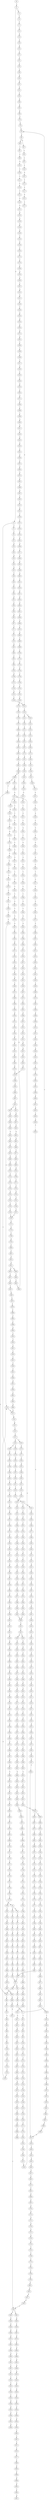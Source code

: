 strict digraph  {
	S0 -> S1 [ label = C ];
	S1 -> S2 [ label = C ];
	S1 -> S3 [ label = A ];
	S2 -> S4 [ label = T ];
	S3 -> S5 [ label = T ];
	S3 -> S6 [ label = C ];
	S4 -> S7 [ label = T ];
	S5 -> S8 [ label = C ];
	S6 -> S9 [ label = G ];
	S6 -> S10 [ label = C ];
	S7 -> S11 [ label = C ];
	S8 -> S12 [ label = C ];
	S9 -> S13 [ label = C ];
	S10 -> S14 [ label = C ];
	S11 -> S15 [ label = G ];
	S12 -> S16 [ label = G ];
	S13 -> S17 [ label = G ];
	S14 -> S18 [ label = G ];
	S15 -> S19 [ label = T ];
	S16 -> S20 [ label = C ];
	S17 -> S21 [ label = C ];
	S18 -> S22 [ label = T ];
	S19 -> S23 [ label = A ];
	S20 -> S24 [ label = A ];
	S21 -> S25 [ label = A ];
	S22 -> S26 [ label = A ];
	S23 -> S27 [ label = C ];
	S24 -> S28 [ label = C ];
	S25 -> S29 [ label = C ];
	S26 -> S30 [ label = C ];
	S27 -> S31 [ label = T ];
	S28 -> S32 [ label = G ];
	S29 -> S33 [ label = G ];
	S30 -> S34 [ label = G ];
	S31 -> S35 [ label = T ];
	S32 -> S36 [ label = T ];
	S33 -> S37 [ label = T ];
	S34 -> S38 [ label = T ];
	S35 -> S39 [ label = C ];
	S36 -> S40 [ label = C ];
	S37 -> S41 [ label = C ];
	S38 -> S42 [ label = C ];
	S39 -> S43 [ label = A ];
	S40 -> S44 [ label = G ];
	S41 -> S45 [ label = C ];
	S42 -> S46 [ label = C ];
	S43 -> S47 [ label = A ];
	S44 -> S48 [ label = A ];
	S45 -> S49 [ label = A ];
	S46 -> S50 [ label = A ];
	S47 -> S51 [ label = G ];
	S48 -> S52 [ label = G ];
	S49 -> S53 [ label = G ];
	S50 -> S54 [ label = G ];
	S51 -> S55 [ label = C ];
	S52 -> S56 [ label = C ];
	S53 -> S57 [ label = C ];
	S54 -> S57 [ label = C ];
	S55 -> S58 [ label = G ];
	S56 -> S59 [ label = G ];
	S57 -> S60 [ label = T ];
	S57 -> S61 [ label = G ];
	S58 -> S62 [ label = A ];
	S59 -> S63 [ label = A ];
	S60 -> S64 [ label = T ];
	S61 -> S65 [ label = A ];
	S62 -> S66 [ label = G ];
	S63 -> S67 [ label = G ];
	S64 -> S68 [ label = C ];
	S65 -> S69 [ label = G ];
	S66 -> S70 [ label = T ];
	S67 -> S71 [ label = T ];
	S68 -> S72 [ label = A ];
	S69 -> S73 [ label = T ];
	S70 -> S74 [ label = C ];
	S71 -> S75 [ label = C ];
	S72 -> S76 [ label = C ];
	S73 -> S77 [ label = C ];
	S74 -> S78 [ label = C ];
	S75 -> S79 [ label = G ];
	S76 -> S80 [ label = G ];
	S77 -> S78 [ label = C ];
	S77 -> S81 [ label = T ];
	S78 -> S82 [ label = C ];
	S79 -> S83 [ label = A ];
	S80 -> S84 [ label = C ];
	S81 -> S85 [ label = C ];
	S82 -> S86 [ label = T ];
	S82 -> S87 [ label = G ];
	S83 -> S88 [ label = A ];
	S84 -> S89 [ label = C ];
	S85 -> S90 [ label = G ];
	S86 -> S91 [ label = C ];
	S87 -> S92 [ label = C ];
	S88 -> S93 [ label = C ];
	S89 -> S94 [ label = C ];
	S90 -> S95 [ label = T ];
	S91 -> S96 [ label = C ];
	S92 -> S97 [ label = C ];
	S93 -> S98 [ label = C ];
	S94 -> S99 [ label = T ];
	S95 -> S100 [ label = C ];
	S96 -> S101 [ label = G ];
	S97 -> S102 [ label = T ];
	S98 -> S103 [ label = T ];
	S99 -> S104 [ label = T ];
	S100 -> S105 [ label = T ];
	S101 -> S106 [ label = G ];
	S102 -> S107 [ label = G ];
	S103 -> S108 [ label = G ];
	S104 -> S109 [ label = C ];
	S105 -> S110 [ label = G ];
	S106 -> S111 [ label = T ];
	S107 -> S112 [ label = T ];
	S108 -> S113 [ label = T ];
	S109 -> S114 [ label = A ];
	S110 -> S115 [ label = T ];
	S111 -> S116 [ label = C ];
	S112 -> S117 [ label = C ];
	S113 -> S118 [ label = C ];
	S114 -> S119 [ label = T ];
	S115 -> S120 [ label = T ];
	S116 -> S121 [ label = T ];
	S117 -> S122 [ label = G ];
	S118 -> S123 [ label = G ];
	S119 -> S124 [ label = C ];
	S120 -> S125 [ label = C ];
	S121 -> S126 [ label = G ];
	S122 -> S127 [ label = C ];
	S123 -> S128 [ label = C ];
	S124 -> S129 [ label = C ];
	S125 -> S130 [ label = C ];
	S126 -> S131 [ label = G ];
	S127 -> S132 [ label = G ];
	S128 -> S132 [ label = G ];
	S129 -> S133 [ label = A ];
	S130 -> S134 [ label = G ];
	S131 -> S135 [ label = A ];
	S132 -> S136 [ label = C ];
	S133 -> S137 [ label = G ];
	S134 -> S138 [ label = T ];
	S135 -> S139 [ label = G ];
	S136 -> S140 [ label = G ];
	S136 -> S141 [ label = A ];
	S137 -> S142 [ label = A ];
	S138 -> S143 [ label = G ];
	S139 -> S144 [ label = G ];
	S140 -> S145 [ label = A ];
	S141 -> S146 [ label = A ];
	S142 -> S147 [ label = A ];
	S143 -> S148 [ label = G ];
	S144 -> S149 [ label = G ];
	S145 -> S150 [ label = G ];
	S146 -> S151 [ label = C ];
	S147 -> S152 [ label = C ];
	S148 -> S153 [ label = C ];
	S149 -> S154 [ label = T ];
	S150 -> S155 [ label = C ];
	S151 -> S156 [ label = C ];
	S152 -> S157 [ label = C ];
	S153 -> S158 [ label = C ];
	S154 -> S159 [ label = G ];
	S155 -> S160 [ label = A ];
	S156 -> S161 [ label = C ];
	S157 -> S162 [ label = A ];
	S157 -> S163 [ label = G ];
	S158 -> S164 [ label = C ];
	S159 -> S165 [ label = T ];
	S160 -> S166 [ label = G ];
	S161 -> S167 [ label = G ];
	S162 -> S168 [ label = G ];
	S162 -> S169 [ label = C ];
	S163 -> S170 [ label = G ];
	S164 -> S171 [ label = G ];
	S165 -> S172 [ label = T ];
	S166 -> S173 [ label = T ];
	S167 -> S174 [ label = T ];
	S168 -> S175 [ label = A ];
	S169 -> S176 [ label = C ];
	S170 -> S177 [ label = A ];
	S171 -> S178 [ label = T ];
	S172 -> S179 [ label = C ];
	S173 -> S180 [ label = G ];
	S174 -> S181 [ label = A ];
	S175 -> S182 [ label = C ];
	S176 -> S183 [ label = A ];
	S177 -> S184 [ label = C ];
	S178 -> S185 [ label = C ];
	S179 -> S186 [ label = C ];
	S180 -> S187 [ label = C ];
	S181 -> S188 [ label = C ];
	S182 -> S189 [ label = T ];
	S183 -> S190 [ label = C ];
	S184 -> S191 [ label = G ];
	S185 -> S192 [ label = C ];
	S186 -> S193 [ label = A ];
	S187 -> S194 [ label = A ];
	S188 -> S195 [ label = A ];
	S189 -> S196 [ label = C ];
	S190 -> S197 [ label = C ];
	S191 -> S198 [ label = C ];
	S192 -> S199 [ label = A ];
	S193 -> S200 [ label = G ];
	S194 -> S201 [ label = A ];
	S195 -> S202 [ label = G ];
	S196 -> S203 [ label = C ];
	S197 -> S204 [ label = C ];
	S198 -> S205 [ label = C ];
	S199 -> S206 [ label = G ];
	S200 -> S207 [ label = C ];
	S201 -> S208 [ label = C ];
	S202 -> S209 [ label = C ];
	S203 -> S210 [ label = C ];
	S204 -> S211 [ label = C ];
	S205 -> S212 [ label = C ];
	S206 -> S213 [ label = T ];
	S207 -> S214 [ label = A ];
	S208 -> S215 [ label = A ];
	S209 -> S216 [ label = A ];
	S210 -> S217 [ label = A ];
	S211 -> S218 [ label = T ];
	S212 -> S219 [ label = A ];
	S213 -> S220 [ label = A ];
	S214 -> S221 [ label = G ];
	S215 -> S222 [ label = G ];
	S216 -> S223 [ label = G ];
	S217 -> S224 [ label = T ];
	S218 -> S225 [ label = T ];
	S219 -> S226 [ label = T ];
	S220 -> S227 [ label = G ];
	S221 -> S228 [ label = A ];
	S222 -> S229 [ label = C ];
	S223 -> S230 [ label = G ];
	S224 -> S231 [ label = C ];
	S225 -> S232 [ label = C ];
	S226 -> S233 [ label = C ];
	S227 -> S234 [ label = G ];
	S227 -> S235 [ label = C ];
	S228 -> S236 [ label = T ];
	S229 -> S237 [ label = T ];
	S230 -> S238 [ label = T ];
	S231 -> S239 [ label = T ];
	S232 -> S240 [ label = C ];
	S232 -> S241 [ label = G ];
	S233 -> S242 [ label = G ];
	S234 -> S243 [ label = G ];
	S235 -> S244 [ label = T ];
	S236 -> S245 [ label = A ];
	S237 -> S246 [ label = A ];
	S238 -> S247 [ label = G ];
	S239 -> S248 [ label = G ];
	S240 -> S249 [ label = T ];
	S241 -> S250 [ label = A ];
	S242 -> S251 [ label = T ];
	S243 -> S252 [ label = T ];
	S244 -> S253 [ label = C ];
	S245 -> S254 [ label = A ];
	S246 -> S255 [ label = C ];
	S247 -> S256 [ label = C ];
	S248 -> S257 [ label = C ];
	S249 -> S258 [ label = G ];
	S250 -> S259 [ label = T ];
	S251 -> S260 [ label = C ];
	S252 -> S261 [ label = C ];
	S253 -> S262 [ label = C ];
	S254 -> S263 [ label = A ];
	S255 -> S264 [ label = G ];
	S256 -> S265 [ label = A ];
	S257 -> S266 [ label = C ];
	S258 -> S267 [ label = T ];
	S259 -> S268 [ label = C ];
	S260 -> S269 [ label = C ];
	S261 -> S270 [ label = A ];
	S262 -> S271 [ label = A ];
	S263 -> S272 [ label = A ];
	S264 -> S273 [ label = A ];
	S265 -> S274 [ label = C ];
	S266 -> S275 [ label = A ];
	S267 -> S276 [ label = C ];
	S268 -> S277 [ label = G ];
	S269 -> S278 [ label = T ];
	S270 -> S279 [ label = C ];
	S271 -> S280 [ label = C ];
	S272 -> S281 [ label = A ];
	S273 -> S282 [ label = G ];
	S274 -> S283 [ label = G ];
	S275 -> S284 [ label = G ];
	S276 -> S285 [ label = C ];
	S277 -> S286 [ label = T ];
	S278 -> S287 [ label = C ];
	S279 -> S288 [ label = T ];
	S280 -> S289 [ label = C ];
	S281 -> S290 [ label = C ];
	S282 -> S291 [ label = A ];
	S283 -> S292 [ label = C ];
	S284 -> S293 [ label = T ];
	S285 -> S294 [ label = T ];
	S286 -> S295 [ label = T ];
	S287 -> S296 [ label = T ];
	S288 -> S297 [ label = C ];
	S289 -> S298 [ label = G ];
	S290 -> S299 [ label = T ];
	S291 -> S300 [ label = A ];
	S292 -> S301 [ label = G ];
	S293 -> S302 [ label = C ];
	S294 -> S303 [ label = T ];
	S295 -> S304 [ label = T ];
	S296 -> S305 [ label = T ];
	S297 -> S306 [ label = G ];
	S298 -> S307 [ label = G ];
	S299 -> S308 [ label = T ];
	S300 -> S309 [ label = C ];
	S301 -> S310 [ label = G ];
	S302 -> S311 [ label = G ];
	S303 -> S312 [ label = G ];
	S304 -> S313 [ label = G ];
	S305 -> S314 [ label = C ];
	S306 -> S315 [ label = C ];
	S307 -> S316 [ label = A ];
	S308 -> S317 [ label = T ];
	S309 -> S318 [ label = T ];
	S310 -> S319 [ label = T ];
	S311 -> S320 [ label = T ];
	S312 -> S321 [ label = T ];
	S313 -> S322 [ label = T ];
	S314 -> S323 [ label = T ];
	S315 -> S324 [ label = T ];
	S316 -> S325 [ label = C ];
	S317 -> S326 [ label = G ];
	S318 -> S327 [ label = G ];
	S319 -> S328 [ label = G ];
	S320 -> S329 [ label = A ];
	S321 -> S330 [ label = A ];
	S322 -> S331 [ label = A ];
	S323 -> S332 [ label = C ];
	S324 -> S333 [ label = T ];
	S325 -> S334 [ label = G ];
	S326 -> S335 [ label = C ];
	S327 -> S336 [ label = G ];
	S328 -> S337 [ label = C ];
	S329 -> S338 [ label = A ];
	S330 -> S339 [ label = G ];
	S331 -> S340 [ label = G ];
	S332 -> S341 [ label = G ];
	S333 -> S342 [ label = C ];
	S334 -> S343 [ label = T ];
	S335 -> S344 [ label = C ];
	S336 -> S345 [ label = C ];
	S337 -> S346 [ label = C ];
	S338 -> S347 [ label = G ];
	S339 -> S348 [ label = G ];
	S340 -> S349 [ label = G ];
	S341 -> S350 [ label = G ];
	S342 -> S351 [ label = A ];
	S343 -> S352 [ label = C ];
	S344 -> S353 [ label = G ];
	S345 -> S354 [ label = G ];
	S346 -> S355 [ label = G ];
	S347 -> S356 [ label = A ];
	S348 -> S357 [ label = A ];
	S349 -> S358 [ label = A ];
	S350 -> S359 [ label = A ];
	S351 -> S360 [ label = T ];
	S352 -> S361 [ label = G ];
	S353 -> S362 [ label = T ];
	S354 -> S363 [ label = C ];
	S355 -> S364 [ label = C ];
	S356 -> S365 [ label = C ];
	S357 -> S366 [ label = G ];
	S358 -> S367 [ label = A ];
	S359 -> S368 [ label = G ];
	S360 -> S369 [ label = C ];
	S361 -> S370 [ label = T ];
	S362 -> S371 [ label = A ];
	S363 -> S372 [ label = A ];
	S364 -> S373 [ label = A ];
	S365 -> S374 [ label = G ];
	S366 -> S375 [ label = A ];
	S367 -> S376 [ label = A ];
	S368 -> S377 [ label = A ];
	S369 -> S378 [ label = C ];
	S370 -> S379 [ label = G ];
	S371 -> S380 [ label = G ];
	S372 -> S381 [ label = G ];
	S373 -> S382 [ label = A ];
	S374 -> S383 [ label = G ];
	S375 -> S384 [ label = G ];
	S376 -> S385 [ label = G ];
	S377 -> S386 [ label = G ];
	S378 -> S133 [ label = A ];
	S379 -> S387 [ label = A ];
	S380 -> S388 [ label = C ];
	S381 -> S389 [ label = C ];
	S382 -> S390 [ label = C ];
	S383 -> S391 [ label = C ];
	S384 -> S392 [ label = G ];
	S385 -> S393 [ label = G ];
	S386 -> S394 [ label = G ];
	S387 -> S395 [ label = C ];
	S388 -> S396 [ label = C ];
	S389 -> S397 [ label = G ];
	S390 -> S398 [ label = C ];
	S391 -> S399 [ label = T ];
	S392 -> S400 [ label = T ];
	S393 -> S401 [ label = T ];
	S394 -> S402 [ label = T ];
	S395 -> S403 [ label = C ];
	S396 -> S404 [ label = G ];
	S397 -> S405 [ label = G ];
	S398 -> S406 [ label = A ];
	S399 -> S407 [ label = C ];
	S400 -> S408 [ label = C ];
	S401 -> S409 [ label = C ];
	S402 -> S408 [ label = C ];
	S403 -> S410 [ label = G ];
	S404 -> S411 [ label = G ];
	S405 -> S412 [ label = G ];
	S406 -> S413 [ label = G ];
	S407 -> S414 [ label = T ];
	S408 -> S415 [ label = C ];
	S409 -> S416 [ label = C ];
	S410 -> S417 [ label = G ];
	S411 -> S418 [ label = T ];
	S412 -> S419 [ label = T ];
	S413 -> S420 [ label = T ];
	S414 -> S421 [ label = C ];
	S415 -> S422 [ label = C ];
	S416 -> S423 [ label = C ];
	S417 -> S424 [ label = T ];
	S418 -> S425 [ label = G ];
	S419 -> S426 [ label = G ];
	S420 -> S427 [ label = C ];
	S421 -> S428 [ label = G ];
	S422 -> S429 [ label = A ];
	S422 -> S430 [ label = G ];
	S423 -> S431 [ label = G ];
	S424 -> S432 [ label = C ];
	S425 -> S433 [ label = A ];
	S426 -> S434 [ label = C ];
	S427 -> S435 [ label = G ];
	S428 -> S436 [ label = A ];
	S429 -> S437 [ label = G ];
	S430 -> S438 [ label = G ];
	S431 -> S439 [ label = A ];
	S432 -> S440 [ label = G ];
	S433 -> S441 [ label = C ];
	S434 -> S442 [ label = C ];
	S435 -> S443 [ label = C ];
	S436 -> S444 [ label = A ];
	S437 -> S445 [ label = A ];
	S438 -> S446 [ label = A ];
	S439 -> S447 [ label = A ];
	S440 -> S448 [ label = C ];
	S441 -> S449 [ label = G ];
	S442 -> S450 [ label = G ];
	S443 -> S451 [ label = G ];
	S444 -> S452 [ label = G ];
	S445 -> S453 [ label = G ];
	S446 -> S454 [ label = G ];
	S447 -> S455 [ label = G ];
	S448 -> S456 [ label = G ];
	S449 -> S457 [ label = T ];
	S450 -> S458 [ label = C ];
	S451 -> S459 [ label = C ];
	S452 -> S460 [ label = T ];
	S453 -> S461 [ label = C ];
	S454 -> S462 [ label = G ];
	S455 -> S463 [ label = T ];
	S456 -> S464 [ label = T ];
	S457 -> S465 [ label = G ];
	S458 -> S466 [ label = C ];
	S459 -> S467 [ label = A ];
	S460 -> S468 [ label = C ];
	S461 -> S469 [ label = C ];
	S462 -> S470 [ label = C ];
	S463 -> S471 [ label = C ];
	S464 -> S472 [ label = A ];
	S465 -> S473 [ label = G ];
	S466 -> S474 [ label = G ];
	S467 -> S475 [ label = G ];
	S468 -> S476 [ label = G ];
	S469 -> S477 [ label = A ];
	S470 -> S478 [ label = G ];
	S471 -> S479 [ label = G ];
	S472 -> S480 [ label = G ];
	S473 -> S481 [ label = G ];
	S474 -> S482 [ label = G ];
	S475 -> S483 [ label = C ];
	S476 -> S484 [ label = C ];
	S477 -> S485 [ label = C ];
	S478 -> S486 [ label = T ];
	S479 -> S487 [ label = A ];
	S480 -> S488 [ label = C ];
	S481 -> S489 [ label = T ];
	S482 -> S490 [ label = T ];
	S483 -> S491 [ label = C ];
	S484 -> S492 [ label = G ];
	S485 -> S493 [ label = G ];
	S486 -> S494 [ label = G ];
	S487 -> S495 [ label = G ];
	S488 -> S496 [ label = C ];
	S489 -> S497 [ label = A ];
	S490 -> S498 [ label = G ];
	S491 -> S499 [ label = G ];
	S492 -> S500 [ label = G ];
	S493 -> S501 [ label = G ];
	S494 -> S502 [ label = G ];
	S495 -> S503 [ label = G ];
	S496 -> S504 [ label = G ];
	S497 -> S505 [ label = C ];
	S498 -> S506 [ label = G ];
	S499 -> S507 [ label = G ];
	S500 -> S508 [ label = C ];
	S501 -> S509 [ label = T ];
	S502 -> S510 [ label = T ];
	S503 -> S511 [ label = T ];
	S504 -> S512 [ label = C ];
	S505 -> S513 [ label = T ];
	S506 -> S514 [ label = T ];
	S507 -> S515 [ label = T ];
	S508 -> S516 [ label = T ];
	S509 -> S517 [ label = T ];
	S510 -> S518 [ label = A ];
	S511 -> S519 [ label = A ];
	S512 -> S520 [ label = T ];
	S513 -> S521 [ label = A ];
	S514 -> S522 [ label = G ];
	S515 -> S523 [ label = G ];
	S516 -> S524 [ label = A ];
	S517 -> S525 [ label = A ];
	S518 -> S526 [ label = T ];
	S519 -> S527 [ label = T ];
	S520 -> S528 [ label = G ];
	S521 -> S529 [ label = T ];
	S522 -> S530 [ label = G ];
	S523 -> S531 [ label = G ];
	S524 -> S532 [ label = T ];
	S525 -> S533 [ label = C ];
	S526 -> S534 [ label = G ];
	S527 -> S535 [ label = A ];
	S528 -> S536 [ label = G ];
	S529 -> S537 [ label = T ];
	S530 -> S538 [ label = A ];
	S531 -> S539 [ label = A ];
	S532 -> S540 [ label = A ];
	S533 -> S541 [ label = T ];
	S534 -> S542 [ label = A ];
	S535 -> S543 [ label = A ];
	S536 -> S544 [ label = A ];
	S537 -> S545 [ label = G ];
	S538 -> S546 [ label = A ];
	S539 -> S547 [ label = A ];
	S540 -> S548 [ label = G ];
	S541 -> S549 [ label = G ];
	S542 -> S550 [ label = G ];
	S543 -> S551 [ label = G ];
	S544 -> S552 [ label = A ];
	S545 -> S553 [ label = G ];
	S546 -> S554 [ label = C ];
	S547 -> S555 [ label = G ];
	S548 -> S556 [ label = T ];
	S549 -> S557 [ label = C ];
	S550 -> S558 [ label = C ];
	S551 -> S559 [ label = T ];
	S552 -> S560 [ label = G ];
	S553 -> S561 [ label = A ];
	S554 -> S562 [ label = C ];
	S555 -> S563 [ label = A ];
	S556 -> S564 [ label = A ];
	S557 -> S565 [ label = A ];
	S558 -> S566 [ label = G ];
	S559 -> S567 [ label = C ];
	S560 -> S568 [ label = A ];
	S561 -> S569 [ label = A ];
	S562 -> S570 [ label = T ];
	S563 -> S571 [ label = A ];
	S564 -> S572 [ label = G ];
	S565 -> S573 [ label = G ];
	S566 -> S574 [ label = G ];
	S567 -> S575 [ label = G ];
	S568 -> S576 [ label = A ];
	S569 -> S577 [ label = C ];
	S570 -> S578 [ label = C ];
	S571 -> S579 [ label = C ];
	S572 -> S580 [ label = C ];
	S573 -> S581 [ label = A ];
	S574 -> S582 [ label = T ];
	S575 -> S583 [ label = T ];
	S576 -> S579 [ label = C ];
	S577 -> S584 [ label = G ];
	S578 -> S585 [ label = G ];
	S579 -> S586 [ label = G ];
	S580 -> S587 [ label = C ];
	S581 -> S588 [ label = C ];
	S582 -> S589 [ label = C ];
	S583 -> S590 [ label = G ];
	S584 -> S591 [ label = G ];
	S585 -> S592 [ label = G ];
	S586 -> S593 [ label = G ];
	S587 -> S594 [ label = G ];
	S588 -> S595 [ label = G ];
	S589 -> S596 [ label = G ];
	S590 -> S597 [ label = G ];
	S591 -> S598 [ label = T ];
	S592 -> S599 [ label = C ];
	S593 -> S600 [ label = C ];
	S594 -> S601 [ label = A ];
	S595 -> S602 [ label = G ];
	S596 -> S603 [ label = C ];
	S597 -> S604 [ label = T ];
	S598 -> S605 [ label = A ];
	S599 -> S606 [ label = A ];
	S600 -> S607 [ label = A ];
	S601 -> S608 [ label = A ];
	S602 -> S609 [ label = A ];
	S603 -> S610 [ label = A ];
	S604 -> S611 [ label = A ];
	S605 -> S612 [ label = C ];
	S606 -> S613 [ label = C ];
	S607 -> S614 [ label = C ];
	S608 -> S615 [ label = A ];
	S609 -> S616 [ label = C ];
	S610 -> S617 [ label = C ];
	S611 -> S618 [ label = C ];
	S612 -> S619 [ label = G ];
	S613 -> S620 [ label = G ];
	S614 -> S621 [ label = C ];
	S614 -> S622 [ label = T ];
	S615 -> S623 [ label = C ];
	S616 -> S624 [ label = A ];
	S617 -> S625 [ label = G ];
	S618 -> S626 [ label = C ];
	S619 -> S627 [ label = A ];
	S620 -> S628 [ label = C ];
	S621 -> S629 [ label = G ];
	S622 -> S630 [ label = G ];
	S623 -> S631 [ label = C ];
	S624 -> S632 [ label = C ];
	S625 -> S633 [ label = C ];
	S626 -> S634 [ label = G ];
	S627 -> S635 [ label = A ];
	S628 -> S636 [ label = G ];
	S629 -> S637 [ label = G ];
	S630 -> S638 [ label = G ];
	S631 -> S639 [ label = C ];
	S632 -> S640 [ label = A ];
	S633 -> S641 [ label = G ];
	S634 -> S642 [ label = G ];
	S635 -> S643 [ label = G ];
	S636 -> S644 [ label = C ];
	S637 -> S645 [ label = G ];
	S638 -> S646 [ label = G ];
	S639 -> S647 [ label = C ];
	S640 -> S648 [ label = C ];
	S641 -> S649 [ label = C ];
	S642 -> S650 [ label = T ];
	S643 -> S651 [ label = A ];
	S644 -> S652 [ label = G ];
	S645 -> S653 [ label = A ];
	S646 -> S654 [ label = A ];
	S647 -> S655 [ label = G ];
	S648 -> S656 [ label = C ];
	S649 -> S652 [ label = G ];
	S650 -> S657 [ label = G ];
	S651 -> S658 [ label = A ];
	S652 -> S659 [ label = C ];
	S652 -> S660 [ label = G ];
	S653 -> S661 [ label = A ];
	S654 -> S662 [ label = A ];
	S655 -> S663 [ label = A ];
	S656 -> S664 [ label = T ];
	S657 -> S665 [ label = G ];
	S658 -> S666 [ label = G ];
	S659 -> S667 [ label = G ];
	S660 -> S668 [ label = C ];
	S661 -> S669 [ label = T ];
	S662 -> S670 [ label = C ];
	S663 -> S671 [ label = C ];
	S664 -> S672 [ label = C ];
	S665 -> S673 [ label = T ];
	S666 -> S674 [ label = T ];
	S667 -> S675 [ label = T ];
	S668 -> S676 [ label = T ];
	S669 -> S677 [ label = T ];
	S670 -> S678 [ label = T ];
	S671 -> S679 [ label = T ];
	S672 -> S680 [ label = T ];
	S673 -> S681 [ label = T ];
	S674 -> S682 [ label = G ];
	S675 -> S683 [ label = C ];
	S676 -> S684 [ label = G ];
	S677 -> S685 [ label = G ];
	S678 -> S686 [ label = G ];
	S679 -> S687 [ label = A ];
	S680 -> S688 [ label = A ];
	S681 -> S689 [ label = A ];
	S682 -> S690 [ label = T ];
	S683 -> S691 [ label = G ];
	S684 -> S692 [ label = G ];
	S685 -> S693 [ label = A ];
	S686 -> S694 [ label = G ];
	S687 -> S695 [ label = G ];
	S688 -> S696 [ label = G ];
	S689 -> S697 [ label = G ];
	S690 -> S698 [ label = C ];
	S691 -> S699 [ label = A ];
	S692 -> S700 [ label = A ];
	S693 -> S701 [ label = A ];
	S694 -> S702 [ label = A ];
	S695 -> S703 [ label = A ];
	S696 -> S704 [ label = A ];
	S697 -> S705 [ label = A ];
	S698 -> S706 [ label = C ];
	S699 -> S707 [ label = C ];
	S700 -> S708 [ label = A ];
	S701 -> S709 [ label = C ];
	S702 -> S710 [ label = C ];
	S703 -> S711 [ label = A ];
	S704 -> S712 [ label = A ];
	S705 -> S713 [ label = A ];
	S706 -> S714 [ label = T ];
	S707 -> S715 [ label = G ];
	S708 -> S716 [ label = T ];
	S709 -> S717 [ label = C ];
	S710 -> S718 [ label = C ];
	S711 -> S719 [ label = T ];
	S712 -> S720 [ label = C ];
	S713 -> S721 [ label = G ];
	S714 -> S722 [ label = G ];
	S715 -> S723 [ label = C ];
	S716 -> S724 [ label = G ];
	S717 -> S725 [ label = C ];
	S718 -> S726 [ label = C ];
	S719 -> S727 [ label = C ];
	S720 -> S728 [ label = G ];
	S721 -> S729 [ label = G ];
	S722 -> S730 [ label = G ];
	S723 -> S731 [ label = G ];
	S724 -> S732 [ label = G ];
	S725 -> S733 [ label = G ];
	S726 -> S734 [ label = G ];
	S727 -> S735 [ label = G ];
	S728 -> S736 [ label = A ];
	S729 -> S737 [ label = G ];
	S730 -> S738 [ label = C ];
	S731 -> S739 [ label = C ];
	S732 -> S740 [ label = G ];
	S733 -> S741 [ label = T ];
	S734 -> S742 [ label = T ];
	S735 -> S743 [ label = G ];
	S736 -> S744 [ label = G ];
	S737 -> S745 [ label = G ];
	S738 -> S746 [ label = C ];
	S739 -> S747 [ label = C ];
	S740 -> S748 [ label = G ];
	S741 -> S749 [ label = C ];
	S742 -> S750 [ label = C ];
	S743 -> S751 [ label = G ];
	S744 -> S752 [ label = G ];
	S745 -> S753 [ label = G ];
	S746 -> S754 [ label = T ];
	S747 -> S755 [ label = T ];
	S748 -> S756 [ label = T ];
	S749 -> S757 [ label = T ];
	S750 -> S758 [ label = T ];
	S751 -> S759 [ label = T ];
	S752 -> S760 [ label = T ];
	S753 -> S761 [ label = T ];
	S754 -> S762 [ label = G ];
	S755 -> S763 [ label = C ];
	S756 -> S764 [ label = C ];
	S757 -> S765 [ label = C ];
	S758 -> S765 [ label = C ];
	S759 -> S766 [ label = A ];
	S760 -> S767 [ label = G ];
	S761 -> S768 [ label = C ];
	S762 -> S769 [ label = G ];
	S763 -> S770 [ label = G ];
	S764 -> S771 [ label = C ];
	S765 -> S772 [ label = G ];
	S766 -> S773 [ label = T ];
	S767 -> S774 [ label = T ];
	S768 -> S775 [ label = C ];
	S769 -> S776 [ label = G ];
	S770 -> S777 [ label = G ];
	S771 -> S778 [ label = G ];
	S772 -> S779 [ label = G ];
	S773 -> S780 [ label = C ];
	S774 -> S781 [ label = C ];
	S775 -> S782 [ label = G ];
	S776 -> S783 [ label = T ];
	S777 -> S784 [ label = G ];
	S778 -> S785 [ label = C ];
	S779 -> S786 [ label = C ];
	S780 -> S787 [ label = C ];
	S781 -> S788 [ label = C ];
	S782 -> S789 [ label = T ];
	S783 -> S790 [ label = C ];
	S784 -> S791 [ label = C ];
	S785 -> S792 [ label = C ];
	S786 -> S793 [ label = A ];
	S787 -> S794 [ label = C ];
	S788 -> S795 [ label = C ];
	S789 -> S796 [ label = C ];
	S790 -> S797 [ label = C ];
	S791 -> S798 [ label = T ];
	S792 -> S799 [ label = G ];
	S793 -> S800 [ label = C ];
	S794 -> S801 [ label = G ];
	S795 -> S802 [ label = T ];
	S796 -> S803 [ label = G ];
	S797 -> S804 [ label = C ];
	S798 -> S805 [ label = C ];
	S799 -> S806 [ label = G ];
	S800 -> S807 [ label = C ];
	S801 -> S808 [ label = A ];
	S802 -> S809 [ label = G ];
	S803 -> S810 [ label = G ];
	S804 -> S811 [ label = G ];
	S805 -> S812 [ label = A ];
	S806 -> S813 [ label = A ];
	S807 -> S814 [ label = G ];
	S808 -> S815 [ label = A ];
	S809 -> S816 [ label = T ];
	S810 -> S817 [ label = A ];
	S811 -> S818 [ label = A ];
	S812 -> S819 [ label = C ];
	S813 -> S820 [ label = A ];
	S814 -> S821 [ label = A ];
	S815 -> S822 [ label = A ];
	S816 -> S823 [ label = C ];
	S817 -> S824 [ label = A ];
	S818 -> S825 [ label = G ];
	S819 -> S826 [ label = G ];
	S820 -> S827 [ label = C ];
	S821 -> S828 [ label = G ];
	S821 -> S829 [ label = A ];
	S822 -> S830 [ label = G ];
	S823 -> S831 [ label = C ];
	S824 -> S832 [ label = C ];
	S825 -> S833 [ label = T ];
	S826 -> S834 [ label = T ];
	S827 -> S835 [ label = T ];
	S828 -> S836 [ label = T ];
	S829 -> S837 [ label = T ];
	S830 -> S838 [ label = T ];
	S831 -> S839 [ label = T ];
	S832 -> S840 [ label = A ];
	S832 -> S841 [ label = T ];
	S833 -> S842 [ label = C ];
	S834 -> S843 [ label = C ];
	S835 -> S844 [ label = G ];
	S836 -> S845 [ label = C ];
	S837 -> S846 [ label = G ];
	S838 -> S847 [ label = G ];
	S839 -> S848 [ label = A ];
	S840 -> S849 [ label = G ];
	S841 -> S850 [ label = A ];
	S842 -> S851 [ label = C ];
	S843 -> S852 [ label = C ];
	S844 -> S853 [ label = C ];
	S845 -> S854 [ label = C ];
	S846 -> S855 [ label = T ];
	S847 -> S856 [ label = T ];
	S848 -> S857 [ label = C ];
	S849 -> S858 [ label = G ];
	S850 -> S859 [ label = C ];
	S851 -> S860 [ label = A ];
	S852 -> S861 [ label = A ];
	S853 -> S862 [ label = A ];
	S854 -> S860 [ label = A ];
	S855 -> S863 [ label = A ];
	S856 -> S864 [ label = C ];
	S857 -> S865 [ label = T ];
	S858 -> S866 [ label = A ];
	S859 -> S867 [ label = A ];
	S860 -> S868 [ label = G ];
	S861 -> S53 [ label = G ];
	S862 -> S869 [ label = A ];
	S863 -> S870 [ label = G ];
	S864 -> S871 [ label = G ];
	S865 -> S872 [ label = A ];
	S866 -> S873 [ label = A ];
	S867 -> S874 [ label = A ];
	S868 -> S875 [ label = T ];
	S868 -> S876 [ label = C ];
	S869 -> S877 [ label = C ];
	S870 -> S878 [ label = T ];
	S871 -> S879 [ label = T ];
	S872 -> S880 [ label = C ];
	S873 -> S881 [ label = T ];
	S874 -> S882 [ label = C ];
	S875 -> S883 [ label = A ];
	S876 -> S884 [ label = T ];
	S877 -> S885 [ label = C ];
	S878 -> S886 [ label = T ];
	S879 -> S887 [ label = C ];
	S880 -> S888 [ label = C ];
	S881 -> S889 [ label = A ];
	S882 -> S890 [ label = G ];
	S883 -> S227 [ label = G ];
	S884 -> S64 [ label = T ];
	S885 -> S891 [ label = A ];
	S886 -> S892 [ label = T ];
	S887 -> S893 [ label = G ];
	S888 -> S894 [ label = A ];
	S889 -> S895 [ label = G ];
	S890 -> S896 [ label = A ];
	S891 -> S897 [ label = G ];
	S892 -> S898 [ label = C ];
	S893 -> S899 [ label = G ];
	S894 -> S900 [ label = G ];
	S895 -> S901 [ label = T ];
	S896 -> S902 [ label = A ];
	S897 -> S903 [ label = A ];
	S898 -> S904 [ label = A ];
	S899 -> S905 [ label = A ];
	S900 -> S906 [ label = G ];
	S901 -> S907 [ label = C ];
	S902 -> S908 [ label = A ];
	S903 -> S909 [ label = A ];
	S904 -> S910 [ label = C ];
	S905 -> S911 [ label = A ];
	S906 -> S912 [ label = A ];
	S907 -> S913 [ label = T ];
	S908 -> S914 [ label = A ];
	S909 -> S915 [ label = C ];
	S910 -> S916 [ label = T ];
	S911 -> S832 [ label = C ];
	S912 -> S917 [ label = G ];
	S913 -> S918 [ label = C ];
	S914 -> S919 [ label = C ];
	S915 -> S920 [ label = A ];
	S916 -> S921 [ label = C ];
	S917 -> S922 [ label = A ];
	S918 -> S923 [ label = T ];
	S919 -> S924 [ label = A ];
	S920 -> S925 [ label = G ];
	S921 -> S926 [ label = C ];
	S922 -> S927 [ label = G ];
	S923 -> S928 [ label = C ];
	S924 -> S929 [ label = G ];
	S925 -> S930 [ label = C ];
	S926 -> S931 [ label = T ];
	S927 -> S932 [ label = T ];
	S928 -> S933 [ label = T ];
	S929 -> S934 [ label = A ];
	S930 -> S935 [ label = C ];
	S931 -> S936 [ label = T ];
	S932 -> S937 [ label = C ];
	S933 -> S938 [ label = G ];
	S934 -> S939 [ label = A ];
	S935 -> S940 [ label = G ];
	S936 -> S941 [ label = T ];
	S937 -> S942 [ label = A ];
	S938 -> S943 [ label = A ];
	S939 -> S944 [ label = G ];
	S940 -> S945 [ label = T ];
	S941 -> S946 [ label = C ];
	S942 -> S947 [ label = G ];
	S943 -> S948 [ label = G ];
	S944 -> S949 [ label = G ];
	S945 -> S950 [ label = C ];
	S946 -> S951 [ label = A ];
	S947 -> S952 [ label = G ];
	S948 -> S953 [ label = T ];
	S949 -> S954 [ label = G ];
	S950 -> S955 [ label = C ];
	S951 -> S956 [ label = T ];
	S952 -> S957 [ label = A ];
	S953 -> S958 [ label = A ];
	S954 -> S959 [ label = G ];
	S955 -> S960 [ label = T ];
	S956 -> S961 [ label = C ];
	S957 -> S962 [ label = C ];
	S959 -> S963 [ label = T ];
	S960 -> S964 [ label = C ];
	S961 -> S965 [ label = C ];
	S962 -> S966 [ label = C ];
	S963 -> S967 [ label = C ];
	S964 -> S968 [ label = T ];
	S965 -> S969 [ label = A ];
	S966 -> S970 [ label = A ];
	S967 -> S971 [ label = T ];
	S968 -> S972 [ label = G ];
	S969 -> S137 [ label = G ];
	S970 -> S973 [ label = G ];
	S971 -> S974 [ label = C ];
	S972 -> S975 [ label = T ];
	S973 -> S976 [ label = T ];
	S974 -> S977 [ label = T ];
	S975 -> S978 [ label = C ];
	S976 -> S979 [ label = C ];
	S977 -> S980 [ label = C ];
	S978 -> S981 [ label = G ];
	S979 -> S982 [ label = T ];
	S980 -> S983 [ label = G ];
	S981 -> S984 [ label = T ];
	S982 -> S985 [ label = C ];
	S983 -> S986 [ label = T ];
	S984 -> S987 [ label = G ];
	S985 -> S988 [ label = T ];
	S986 -> S989 [ label = G ];
	S987 -> S990 [ label = G ];
	S988 -> S991 [ label = G ];
	S989 -> S992 [ label = G ];
	S990 -> S993 [ label = T ];
	S991 -> S994 [ label = T ];
	S992 -> S995 [ label = T ];
	S993 -> S611 [ label = A ];
	S994 -> S996 [ label = A ];
	S995 -> S997 [ label = A ];
}
